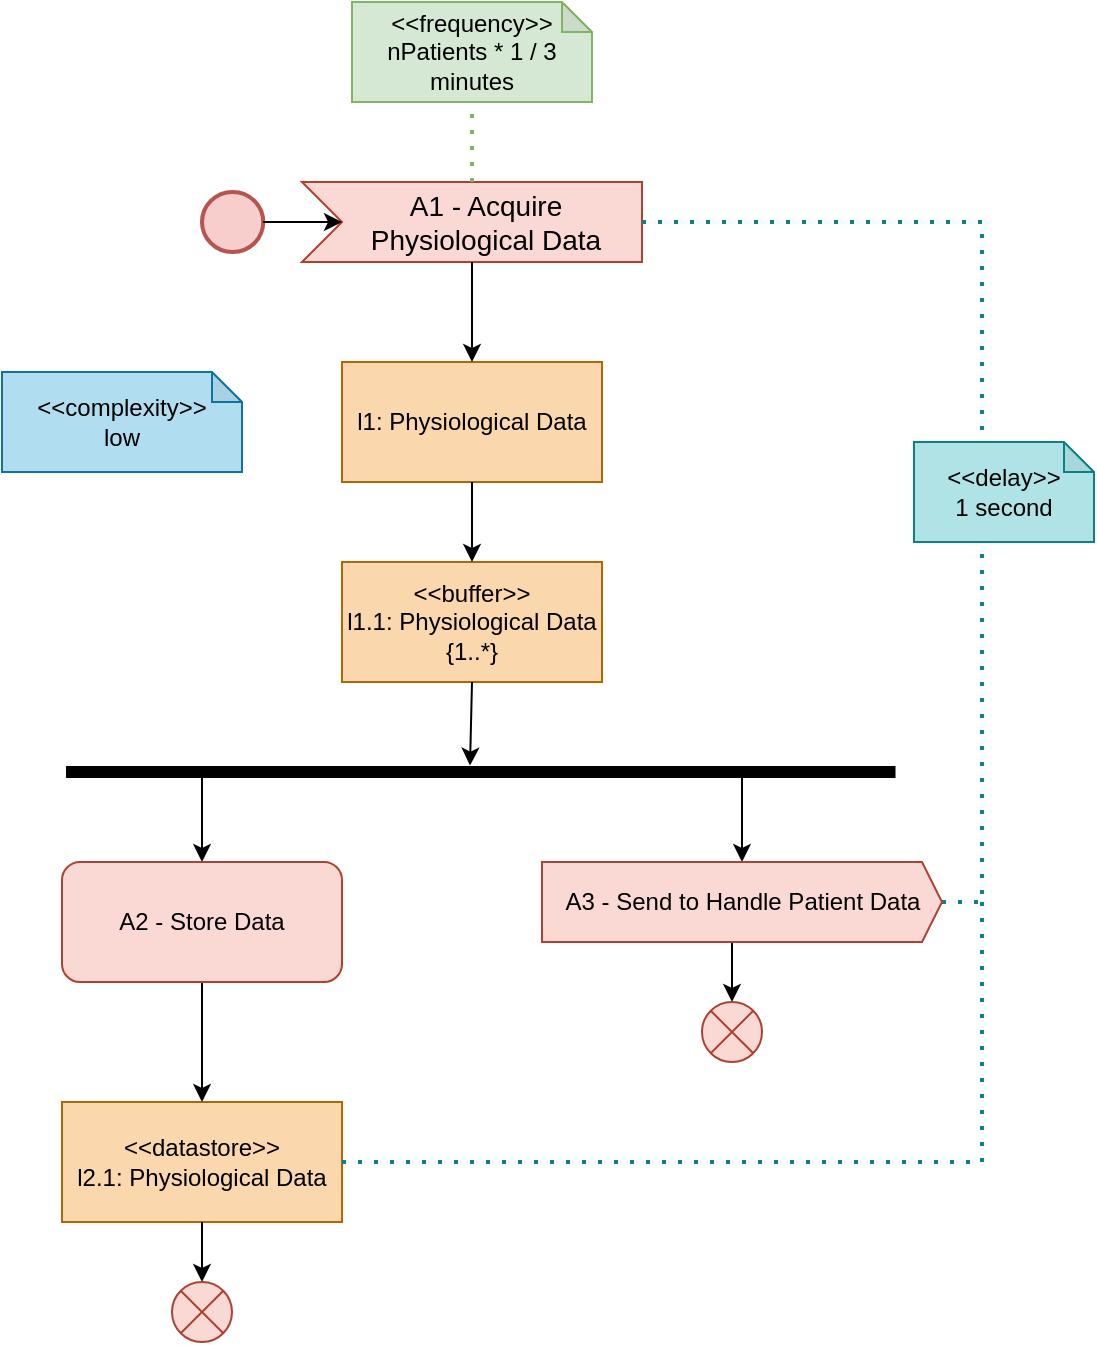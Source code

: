 <mxfile version="28.1.2">
  <diagram name="Pagina-1" id="Tslpl3RvF41dphaKJKLc">
    <mxGraphModel dx="1034" dy="1747" grid="1" gridSize="10" guides="1" tooltips="1" connect="1" arrows="1" fold="1" page="1" pageScale="1" pageWidth="827" pageHeight="1169" math="0" shadow="0">
      <root>
        <mxCell id="0" />
        <mxCell id="1" parent="0" />
        <mxCell id="Ii7fmUufG-tqG6NRhK23-1" value="A1 - Acquire Physiological Data" style="html=1;shape=mxgraph.infographic.ribbonSimple;notch1=20;notch2=0;align=center;verticalAlign=middle;fontSize=14;fontStyle=0;fillColor=#fad9d5;flipH=0;spacingRight=0;spacingLeft=14;whiteSpace=wrap;strokeColor=#ae4132;" parent="1" vertex="1">
          <mxGeometry x="310" y="-100" width="170" height="40" as="geometry" />
        </mxCell>
        <mxCell id="Ii7fmUufG-tqG6NRhK23-2" value="l1: Physiological Data" style="rounded=0;whiteSpace=wrap;html=1;fillColor=#fad7ac;strokeColor=#b46504;" parent="1" vertex="1">
          <mxGeometry x="330" y="-10" width="130" height="60" as="geometry" />
        </mxCell>
        <mxCell id="Ii7fmUufG-tqG6NRhK23-4" value="" style="endArrow=classic;html=1;rounded=0;exitX=0;exitY=0;exitDx=85;exitDy=40;exitPerimeter=0;entryX=0.5;entryY=0;entryDx=0;entryDy=0;" parent="1" source="Ii7fmUufG-tqG6NRhK23-1" target="Ii7fmUufG-tqG6NRhK23-2" edge="1">
          <mxGeometry width="50" height="50" relative="1" as="geometry">
            <mxPoint x="400" y="70" as="sourcePoint" />
            <mxPoint x="450" y="20" as="targetPoint" />
          </mxGeometry>
        </mxCell>
        <mxCell id="Ii7fmUufG-tqG6NRhK23-6" value="&amp;lt;&amp;lt;buffer&amp;gt;&amp;gt;&lt;br&gt;l1.1: Physiological Data&lt;br&gt;{1..*}" style="rounded=0;whiteSpace=wrap;html=1;fillColor=#fad7ac;strokeColor=#b46504;" parent="1" vertex="1">
          <mxGeometry x="330" y="90" width="130" height="60" as="geometry" />
        </mxCell>
        <mxCell id="Ii7fmUufG-tqG6NRhK23-7" value="" style="endArrow=classic;html=1;rounded=0;exitX=0.5;exitY=1;exitDx=0;exitDy=0;entryX=0.5;entryY=0;entryDx=0;entryDy=0;" parent="1" source="Ii7fmUufG-tqG6NRhK23-2" target="Ii7fmUufG-tqG6NRhK23-6" edge="1">
          <mxGeometry width="50" height="50" relative="1" as="geometry">
            <mxPoint x="400" y="70" as="sourcePoint" />
            <mxPoint x="450" y="20" as="targetPoint" />
          </mxGeometry>
        </mxCell>
        <mxCell id="Ii7fmUufG-tqG6NRhK23-8" value="" style="html=1;points=[];perimeter=orthogonalPerimeter;fillColor=strokeColor;rotation=90;strokeColor=light-dark(#000000,#000000);" parent="1" vertex="1">
          <mxGeometry x="396.88" y="-11.87" width="5" height="413.75" as="geometry" />
        </mxCell>
        <mxCell id="Ii7fmUufG-tqG6NRhK23-9" value="" style="endArrow=classic;html=1;rounded=0;exitX=0.5;exitY=1;exitDx=0;exitDy=0;entryX=-0.14;entryY=0.513;entryDx=0;entryDy=0;entryPerimeter=0;" parent="1" source="Ii7fmUufG-tqG6NRhK23-6" target="Ii7fmUufG-tqG6NRhK23-8" edge="1">
          <mxGeometry width="50" height="50" relative="1" as="geometry">
            <mxPoint x="400" y="70" as="sourcePoint" />
            <mxPoint x="450" y="20" as="targetPoint" />
          </mxGeometry>
        </mxCell>
        <mxCell id="Ii7fmUufG-tqG6NRhK23-10" value="&amp;lt;&amp;lt;datastore&amp;gt;&amp;gt;&lt;div&gt;l2.1: Physiological Data&lt;/div&gt;" style="rounded=0;whiteSpace=wrap;html=1;fillColor=#fad7ac;strokeColor=#b46504;" parent="1" vertex="1">
          <mxGeometry x="190" y="360" width="140" height="60" as="geometry" />
        </mxCell>
        <mxCell id="Ii7fmUufG-tqG6NRhK23-11" value="" style="endArrow=classic;html=1;rounded=0;" parent="1" target="Ii7fmUufG-tqG6NRhK23-26" edge="1">
          <mxGeometry width="50" height="50" relative="1" as="geometry">
            <mxPoint x="530" y="196" as="sourcePoint" />
            <mxPoint x="450" y="120" as="targetPoint" />
          </mxGeometry>
        </mxCell>
        <mxCell id="Ii7fmUufG-tqG6NRhK23-12" value="" style="endArrow=classic;html=1;rounded=0;entryX=0.5;entryY=0;entryDx=0;entryDy=0;" parent="1" target="Ii7fmUufG-tqG6NRhK23-25" edge="1">
          <mxGeometry width="50" height="50" relative="1" as="geometry">
            <mxPoint x="260" y="195" as="sourcePoint" />
            <mxPoint x="450" y="120" as="targetPoint" />
          </mxGeometry>
        </mxCell>
        <mxCell id="Ii7fmUufG-tqG6NRhK23-13" value="" style="endArrow=classic;html=1;rounded=0;exitX=0.5;exitY=1;exitDx=0;exitDy=0;entryX=0.5;entryY=0;entryDx=0;entryDy=0;" parent="1" source="Ii7fmUufG-tqG6NRhK23-25" target="Ii7fmUufG-tqG6NRhK23-10" edge="1">
          <mxGeometry width="50" height="50" relative="1" as="geometry">
            <mxPoint x="400" y="270" as="sourcePoint" />
            <mxPoint x="450" y="220" as="targetPoint" />
          </mxGeometry>
        </mxCell>
        <mxCell id="Ii7fmUufG-tqG6NRhK23-14" value="" style="endArrow=classic;html=1;rounded=0;exitX=0.5;exitY=1;exitDx=0;exitDy=0;entryX=0.5;entryY=0;entryDx=0;entryDy=0;" parent="1" source="Ii7fmUufG-tqG6NRhK23-10" target="Ii7fmUufG-tqG6NRhK23-17" edge="1">
          <mxGeometry width="50" height="50" relative="1" as="geometry">
            <mxPoint x="400" y="270" as="sourcePoint" />
            <mxPoint x="250" y="460" as="targetPoint" />
          </mxGeometry>
        </mxCell>
        <mxCell id="Ii7fmUufG-tqG6NRhK23-15" value="" style="endArrow=classic;html=1;rounded=0;entryX=0.5;entryY=0;entryDx=0;entryDy=0;exitX=0;exitY=0;exitDx=95;exitDy=40;exitPerimeter=0;" parent="1" source="Ii7fmUufG-tqG6NRhK23-26" target="Ii7fmUufG-tqG6NRhK23-16" edge="1">
          <mxGeometry width="50" height="50" relative="1" as="geometry">
            <mxPoint x="590" y="310" as="sourcePoint" />
            <mxPoint x="500" y="340" as="targetPoint" />
          </mxGeometry>
        </mxCell>
        <mxCell id="Ii7fmUufG-tqG6NRhK23-16" value="" style="shape=sumEllipse;perimeter=ellipsePerimeter;whiteSpace=wrap;html=1;backgroundOutline=1;fillColor=#fad9d5;strokeColor=#ae4132;" parent="1" vertex="1">
          <mxGeometry x="510" y="310" width="30" height="30" as="geometry" />
        </mxCell>
        <mxCell id="Ii7fmUufG-tqG6NRhK23-17" value="" style="shape=sumEllipse;perimeter=ellipsePerimeter;whiteSpace=wrap;html=1;backgroundOutline=1;fillColor=#fad9d5;strokeColor=#ae4132;" parent="1" vertex="1">
          <mxGeometry x="245" y="450" width="30" height="30" as="geometry" />
        </mxCell>
        <mxCell id="Ii7fmUufG-tqG6NRhK23-18" value="" style="endArrow=none;dashed=1;html=1;dashPattern=1 3;strokeWidth=2;rounded=0;entryX=1;entryY=0.5;entryDx=0;entryDy=0;entryPerimeter=0;exitX=1;exitY=0.5;exitDx=0;exitDy=0;exitPerimeter=0;fillColor=#b0e3e6;strokeColor=#0e8088;" parent="1" source="Ii7fmUufG-tqG6NRhK23-26" target="Ii7fmUufG-tqG6NRhK23-1" edge="1">
          <mxGeometry width="50" height="50" relative="1" as="geometry">
            <mxPoint x="400" y="-30" as="sourcePoint" />
            <mxPoint x="450" y="-80" as="targetPoint" />
            <Array as="points">
              <mxPoint x="650" y="260" />
              <mxPoint x="650" y="80" />
              <mxPoint x="650" y="-80" />
            </Array>
          </mxGeometry>
        </mxCell>
        <mxCell id="Ii7fmUufG-tqG6NRhK23-19" value="" style="endArrow=none;dashed=1;html=1;dashPattern=1 3;strokeWidth=2;rounded=0;exitX=1;exitY=0.5;exitDx=0;exitDy=0;fillColor=#b0e3e6;strokeColor=#0e8088;" parent="1" source="Ii7fmUufG-tqG6NRhK23-10" edge="1">
          <mxGeometry width="50" height="50" relative="1" as="geometry">
            <mxPoint x="650" y="390" as="sourcePoint" />
            <mxPoint x="650" y="260" as="targetPoint" />
            <Array as="points">
              <mxPoint x="650" y="390" />
            </Array>
          </mxGeometry>
        </mxCell>
        <mxCell id="Ii7fmUufG-tqG6NRhK23-20" value="&amp;lt;&amp;lt;delay&amp;gt;&amp;gt;&lt;br&gt;1 second" style="shape=note;whiteSpace=wrap;html=1;backgroundOutline=1;darkOpacity=0.05;size=15;fillColor=#b0e3e6;strokeColor=#0e8088;" parent="1" vertex="1">
          <mxGeometry x="616" y="30" width="90" height="50" as="geometry" />
        </mxCell>
        <mxCell id="Ii7fmUufG-tqG6NRhK23-21" value="&amp;lt;&amp;lt;frequency&amp;gt;&amp;gt;&lt;br&gt;nPatients * 1 / 3 minutes" style="shape=note;whiteSpace=wrap;html=1;backgroundOutline=1;darkOpacity=0.05;size=15;fillColor=#d5e8d4;strokeColor=#82b366;" parent="1" vertex="1">
          <mxGeometry x="335" y="-190" width="120" height="50" as="geometry" />
        </mxCell>
        <mxCell id="Ii7fmUufG-tqG6NRhK23-22" value="" style="endArrow=none;dashed=1;html=1;dashPattern=1 3;strokeWidth=2;rounded=0;entryX=0.5;entryY=1;entryDx=0;entryDy=0;entryPerimeter=0;exitX=0;exitY=0;exitDx=85;exitDy=0;exitPerimeter=0;fillColor=#d5e8d4;strokeColor=#82b366;" parent="1" source="Ii7fmUufG-tqG6NRhK23-1" target="Ii7fmUufG-tqG6NRhK23-21" edge="1">
          <mxGeometry width="50" height="50" relative="1" as="geometry">
            <mxPoint x="400" y="70" as="sourcePoint" />
            <mxPoint x="450" y="20" as="targetPoint" />
            <Array as="points">
              <mxPoint x="395" y="-140" />
            </Array>
          </mxGeometry>
        </mxCell>
        <mxCell id="Ii7fmUufG-tqG6NRhK23-24" value="&amp;lt;&amp;lt;complexity&amp;gt;&amp;gt;&lt;br&gt;low" style="shape=note;whiteSpace=wrap;html=1;backgroundOutline=1;darkOpacity=0.05;size=15;fillColor=#b1ddf0;strokeColor=#10739e;" parent="1" vertex="1">
          <mxGeometry x="160" y="-5" width="120" height="50" as="geometry" />
        </mxCell>
        <mxCell id="Ii7fmUufG-tqG6NRhK23-25" value="A2 - Store Data" style="rounded=1;whiteSpace=wrap;html=1;fillColor=#fad9d5;strokeColor=#ae4132;" parent="1" vertex="1">
          <mxGeometry x="190" y="240" width="140" height="60" as="geometry" />
        </mxCell>
        <mxCell id="Ii7fmUufG-tqG6NRhK23-26" value="A3 - Send to Handle Patient Data" style="html=1;shadow=0;dashed=0;align=center;verticalAlign=middle;shape=mxgraph.arrows2.arrow;dy=0;dx=10;notch=0;fillColor=#fad9d5;strokeColor=#ae4132;" parent="1" vertex="1">
          <mxGeometry x="430" y="240" width="200" height="40" as="geometry" />
        </mxCell>
        <mxCell id="ll78BptPDNngG5YAgyJ9-1" value="" style="strokeWidth=2;html=1;shape=mxgraph.flowchart.start_2;whiteSpace=wrap;fillColor=#f8cecc;strokeColor=#b85450;" vertex="1" parent="1">
          <mxGeometry x="260" y="-95" width="30.62" height="30" as="geometry" />
        </mxCell>
        <mxCell id="ll78BptPDNngG5YAgyJ9-2" value="" style="endArrow=classic;html=1;rounded=0;exitX=1;exitY=0.5;exitDx=0;exitDy=0;exitPerimeter=0;entryX=0;entryY=0;entryDx=20;entryDy=20;entryPerimeter=0;" edge="1" parent="1" source="ll78BptPDNngG5YAgyJ9-1">
          <mxGeometry width="50" height="50" relative="1" as="geometry">
            <mxPoint x="245.62" y="-90" as="sourcePoint" />
            <mxPoint x="330" y="-80" as="targetPoint" />
          </mxGeometry>
        </mxCell>
      </root>
    </mxGraphModel>
  </diagram>
</mxfile>
